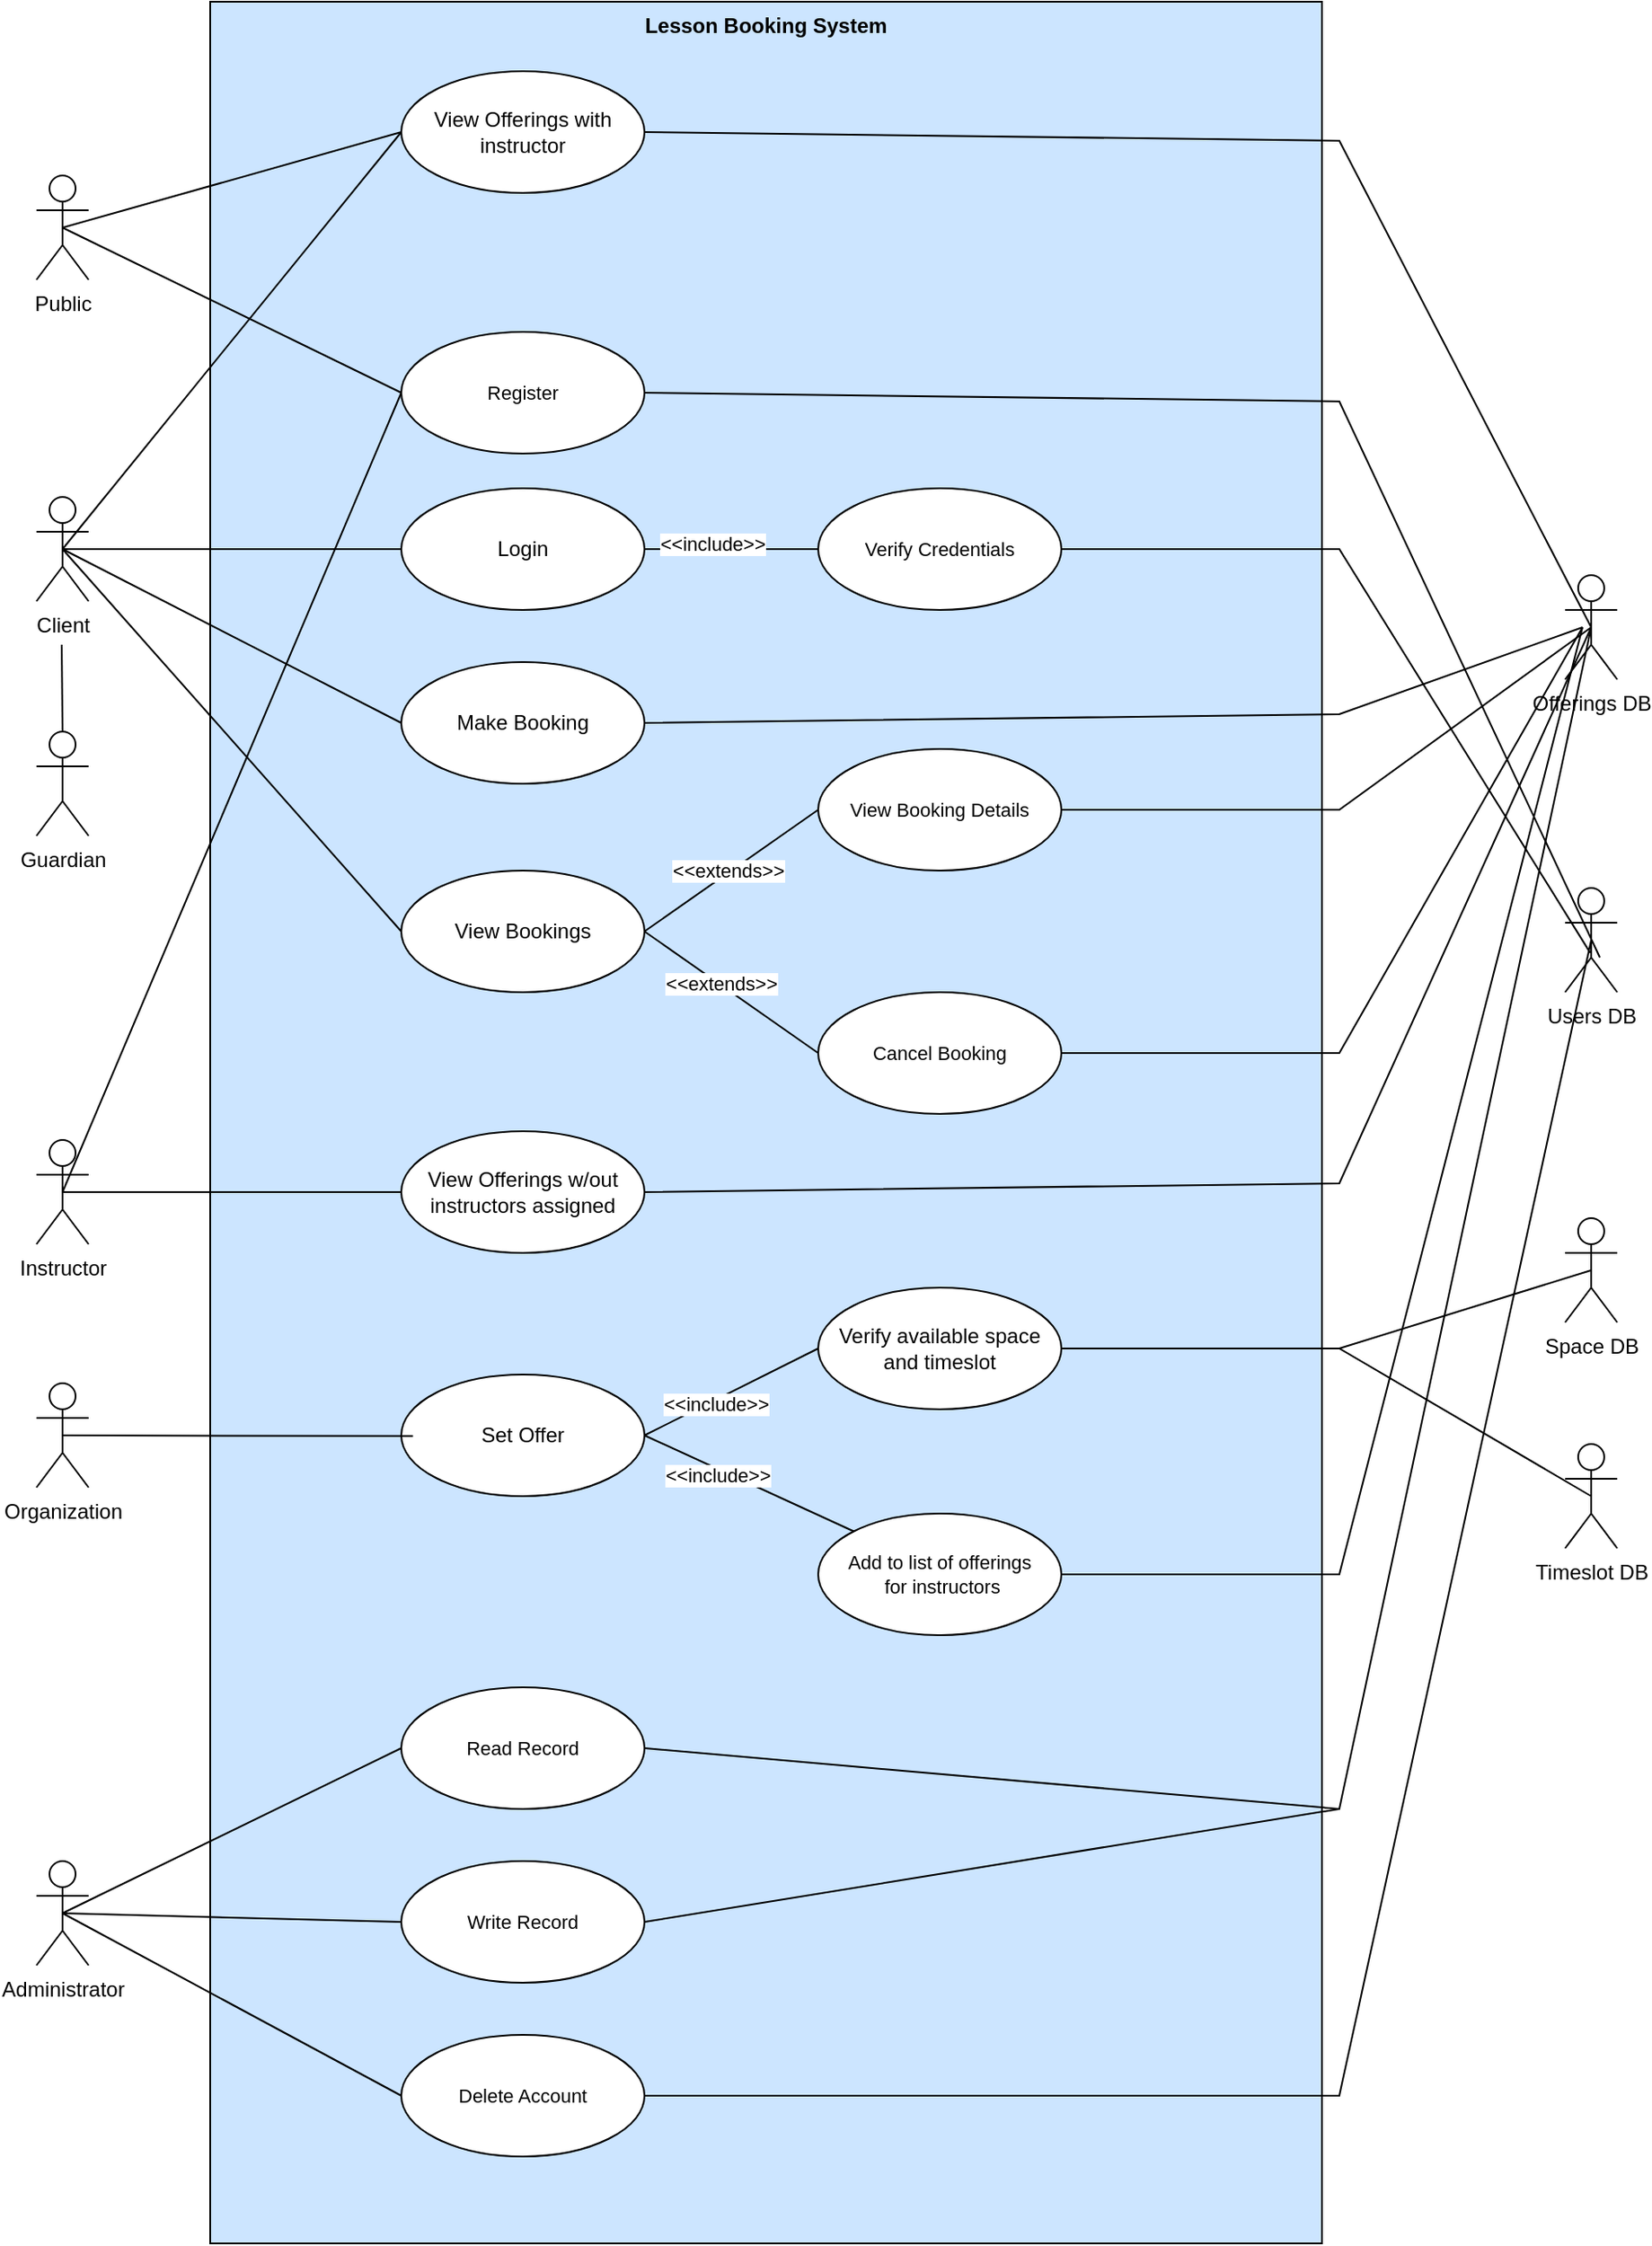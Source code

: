 <mxfile version="24.7.17">
  <diagram name="Page-1" id="xua-277b1mrQftys2hNf">
    <mxGraphModel dx="2520" dy="1522" grid="1" gridSize="10" guides="1" tooltips="1" connect="1" arrows="1" fold="1" page="1" pageScale="1" pageWidth="850" pageHeight="1100" math="0" shadow="0">
      <root>
        <mxCell id="0" />
        <mxCell id="1" parent="0" />
        <mxCell id="_h28uudLg6-hIbI_Wmnv-2" value="Public" style="shape=umlActor;html=1;verticalLabelPosition=bottom;verticalAlign=top;align=center;" vertex="1" parent="1">
          <mxGeometry x="110" y="410" width="30" height="60" as="geometry" />
        </mxCell>
        <mxCell id="_h28uudLg6-hIbI_Wmnv-3" value="Lesson Booking System" style="shape=rect;html=1;verticalAlign=top;fontStyle=1;whiteSpace=wrap;align=center;fillColor=#CCE5FF;" vertex="1" parent="1">
          <mxGeometry x="210" y="310" width="640" height="1290" as="geometry" />
        </mxCell>
        <mxCell id="_h28uudLg6-hIbI_Wmnv-27" style="edgeStyle=none;shape=connector;rounded=0;orthogonalLoop=1;jettySize=auto;html=1;exitX=0.5;exitY=0.5;exitDx=0;exitDy=0;exitPerimeter=0;entryX=0;entryY=0.5;entryDx=0;entryDy=0;strokeColor=default;align=center;verticalAlign=middle;fontFamily=Helvetica;fontSize=11;fontColor=default;labelBackgroundColor=default;endArrow=none;" edge="1" parent="1" source="_h28uudLg6-hIbI_Wmnv-4" target="_h28uudLg6-hIbI_Wmnv-24">
          <mxGeometry relative="1" as="geometry" />
        </mxCell>
        <mxCell id="_h28uudLg6-hIbI_Wmnv-31" style="edgeStyle=none;shape=connector;rounded=0;orthogonalLoop=1;jettySize=auto;html=1;exitX=0.5;exitY=0.5;exitDx=0;exitDy=0;exitPerimeter=0;entryX=0;entryY=0.5;entryDx=0;entryDy=0;strokeColor=default;align=center;verticalAlign=middle;fontFamily=Helvetica;fontSize=11;fontColor=default;labelBackgroundColor=default;endArrow=none;" edge="1" parent="1" source="_h28uudLg6-hIbI_Wmnv-4" target="_h28uudLg6-hIbI_Wmnv-16">
          <mxGeometry relative="1" as="geometry" />
        </mxCell>
        <mxCell id="_h28uudLg6-hIbI_Wmnv-45" style="edgeStyle=none;shape=connector;rounded=0;orthogonalLoop=1;jettySize=auto;html=1;exitX=0.5;exitY=0.5;exitDx=0;exitDy=0;exitPerimeter=0;entryX=0;entryY=0.5;entryDx=0;entryDy=0;strokeColor=default;align=center;verticalAlign=middle;fontFamily=Helvetica;fontSize=11;fontColor=default;labelBackgroundColor=default;endArrow=none;" edge="1" parent="1" source="_h28uudLg6-hIbI_Wmnv-4" target="_h28uudLg6-hIbI_Wmnv-22">
          <mxGeometry relative="1" as="geometry" />
        </mxCell>
        <mxCell id="_h28uudLg6-hIbI_Wmnv-4" value="Client" style="shape=umlActor;html=1;verticalLabelPosition=bottom;verticalAlign=top;align=center;" vertex="1" parent="1">
          <mxGeometry x="110" y="595" width="30" height="60" as="geometry" />
        </mxCell>
        <mxCell id="_h28uudLg6-hIbI_Wmnv-56" style="edgeStyle=none;shape=connector;rounded=0;orthogonalLoop=1;jettySize=auto;html=1;exitX=0.5;exitY=0;exitDx=0;exitDy=0;exitPerimeter=0;strokeColor=default;align=center;verticalAlign=middle;fontFamily=Helvetica;fontSize=11;fontColor=default;labelBackgroundColor=default;endArrow=none;" edge="1" parent="1" source="_h28uudLg6-hIbI_Wmnv-5">
          <mxGeometry relative="1" as="geometry">
            <mxPoint x="124.529" y="680.0" as="targetPoint" />
          </mxGeometry>
        </mxCell>
        <mxCell id="_h28uudLg6-hIbI_Wmnv-5" value="Guardian" style="shape=umlActor;html=1;verticalLabelPosition=bottom;verticalAlign=top;align=center;" vertex="1" parent="1">
          <mxGeometry x="110" y="730" width="30" height="60" as="geometry" />
        </mxCell>
        <mxCell id="_h28uudLg6-hIbI_Wmnv-28" style="edgeStyle=none;shape=connector;rounded=0;orthogonalLoop=1;jettySize=auto;html=1;exitX=0.5;exitY=0.5;exitDx=0;exitDy=0;exitPerimeter=0;entryX=0;entryY=0.5;entryDx=0;entryDy=0;strokeColor=default;align=center;verticalAlign=middle;fontFamily=Helvetica;fontSize=11;fontColor=default;labelBackgroundColor=default;endArrow=none;" edge="1" parent="1" source="_h28uudLg6-hIbI_Wmnv-11" target="_h28uudLg6-hIbI_Wmnv-23">
          <mxGeometry relative="1" as="geometry" />
        </mxCell>
        <mxCell id="_h28uudLg6-hIbI_Wmnv-55" style="edgeStyle=none;shape=connector;rounded=0;orthogonalLoop=1;jettySize=auto;html=1;exitX=0.5;exitY=0.5;exitDx=0;exitDy=0;exitPerimeter=0;entryX=0;entryY=0.5;entryDx=0;entryDy=0;strokeColor=default;align=center;verticalAlign=middle;fontFamily=Helvetica;fontSize=11;fontColor=default;labelBackgroundColor=default;endArrow=none;" edge="1" parent="1" source="_h28uudLg6-hIbI_Wmnv-11" target="_h28uudLg6-hIbI_Wmnv-53">
          <mxGeometry relative="1" as="geometry" />
        </mxCell>
        <mxCell id="_h28uudLg6-hIbI_Wmnv-11" value="Instructor" style="shape=umlActor;verticalLabelPosition=bottom;verticalAlign=top;html=1;outlineConnect=0;" vertex="1" parent="1">
          <mxGeometry x="110" y="965" width="30" height="60" as="geometry" />
        </mxCell>
        <mxCell id="_h28uudLg6-hIbI_Wmnv-12" value="Organization" style="shape=umlActor;verticalLabelPosition=bottom;verticalAlign=top;html=1;outlineConnect=0;" vertex="1" parent="1">
          <mxGeometry x="110" y="1105" width="30" height="60" as="geometry" />
        </mxCell>
        <mxCell id="_h28uudLg6-hIbI_Wmnv-50" style="edgeStyle=none;shape=connector;rounded=0;orthogonalLoop=1;jettySize=auto;html=1;exitX=0.5;exitY=0.5;exitDx=0;exitDy=0;exitPerimeter=0;entryX=0;entryY=0.5;entryDx=0;entryDy=0;strokeColor=default;align=center;verticalAlign=middle;fontFamily=Helvetica;fontSize=11;fontColor=default;labelBackgroundColor=default;endArrow=none;" edge="1" parent="1" source="_h28uudLg6-hIbI_Wmnv-15" target="_h28uudLg6-hIbI_Wmnv-47">
          <mxGeometry relative="1" as="geometry" />
        </mxCell>
        <mxCell id="_h28uudLg6-hIbI_Wmnv-51" style="edgeStyle=none;shape=connector;rounded=0;orthogonalLoop=1;jettySize=auto;html=1;exitX=0.5;exitY=0.5;exitDx=0;exitDy=0;exitPerimeter=0;entryX=0;entryY=0.5;entryDx=0;entryDy=0;strokeColor=default;align=center;verticalAlign=middle;fontFamily=Helvetica;fontSize=11;fontColor=default;labelBackgroundColor=default;endArrow=none;" edge="1" parent="1" source="_h28uudLg6-hIbI_Wmnv-15" target="_h28uudLg6-hIbI_Wmnv-48">
          <mxGeometry relative="1" as="geometry" />
        </mxCell>
        <mxCell id="_h28uudLg6-hIbI_Wmnv-52" style="edgeStyle=none;shape=connector;rounded=0;orthogonalLoop=1;jettySize=auto;html=1;exitX=0.5;exitY=0.5;exitDx=0;exitDy=0;exitPerimeter=0;entryX=0;entryY=0.5;entryDx=0;entryDy=0;strokeColor=default;align=center;verticalAlign=middle;fontFamily=Helvetica;fontSize=11;fontColor=default;labelBackgroundColor=default;endArrow=none;" edge="1" parent="1" source="_h28uudLg6-hIbI_Wmnv-15" target="_h28uudLg6-hIbI_Wmnv-49">
          <mxGeometry relative="1" as="geometry" />
        </mxCell>
        <mxCell id="_h28uudLg6-hIbI_Wmnv-15" value="Administrator" style="shape=umlActor;html=1;verticalLabelPosition=bottom;verticalAlign=top;align=center;" vertex="1" parent="1">
          <mxGeometry x="110" y="1380" width="30" height="60" as="geometry" />
        </mxCell>
        <mxCell id="_h28uudLg6-hIbI_Wmnv-33" style="edgeStyle=none;shape=connector;rounded=0;orthogonalLoop=1;jettySize=auto;html=1;entryX=0;entryY=0.5;entryDx=0;entryDy=0;strokeColor=default;align=center;verticalAlign=middle;fontFamily=Helvetica;fontSize=11;fontColor=default;labelBackgroundColor=default;endArrow=none;exitX=1;exitY=0.5;exitDx=0;exitDy=0;" edge="1" parent="1" source="_h28uudLg6-hIbI_Wmnv-17" target="_h28uudLg6-hIbI_Wmnv-32">
          <mxGeometry relative="1" as="geometry" />
        </mxCell>
        <mxCell id="_h28uudLg6-hIbI_Wmnv-34" value="&amp;lt;&amp;lt;include&amp;gt;&amp;gt;" style="edgeLabel;html=1;align=center;verticalAlign=middle;resizable=0;points=[];fontFamily=Helvetica;fontSize=11;fontColor=default;labelBackgroundColor=default;" vertex="1" connectable="0" parent="_h28uudLg6-hIbI_Wmnv-33">
          <mxGeometry x="-0.228" y="3" relative="1" as="geometry">
            <mxPoint as="offset" />
          </mxGeometry>
        </mxCell>
        <mxCell id="_h28uudLg6-hIbI_Wmnv-16" value="View Offerings with instructor" style="ellipse;whiteSpace=wrap;html=1;" vertex="1" parent="1">
          <mxGeometry x="320" y="350" width="140" height="70" as="geometry" />
        </mxCell>
        <mxCell id="_h28uudLg6-hIbI_Wmnv-17" value="Login" style="ellipse;whiteSpace=wrap;html=1;" vertex="1" parent="1">
          <mxGeometry x="320" y="590" width="140" height="70" as="geometry" />
        </mxCell>
        <mxCell id="_h28uudLg6-hIbI_Wmnv-37" style="edgeStyle=none;shape=connector;rounded=0;orthogonalLoop=1;jettySize=auto;html=1;exitX=1;exitY=0.5;exitDx=0;exitDy=0;entryX=0;entryY=0;entryDx=0;entryDy=0;strokeColor=default;align=center;verticalAlign=middle;fontFamily=Helvetica;fontSize=11;fontColor=default;labelBackgroundColor=default;endArrow=none;" edge="1" parent="1" source="_h28uudLg6-hIbI_Wmnv-18" target="_h28uudLg6-hIbI_Wmnv-36">
          <mxGeometry relative="1" as="geometry" />
        </mxCell>
        <mxCell id="_h28uudLg6-hIbI_Wmnv-38" value="&amp;lt;&amp;lt;include&amp;gt;&amp;gt;" style="edgeLabel;html=1;align=center;verticalAlign=middle;resizable=0;points=[];fontFamily=Helvetica;fontSize=11;fontColor=default;labelBackgroundColor=default;" vertex="1" connectable="0" parent="_h28uudLg6-hIbI_Wmnv-37">
          <mxGeometry x="-0.28" y="-3" relative="1" as="geometry">
            <mxPoint as="offset" />
          </mxGeometry>
        </mxCell>
        <mxCell id="_h28uudLg6-hIbI_Wmnv-18" value="Set Offer" style="ellipse;whiteSpace=wrap;html=1;" vertex="1" parent="1">
          <mxGeometry x="320" y="1100" width="140" height="70" as="geometry" />
        </mxCell>
        <mxCell id="_h28uudLg6-hIbI_Wmnv-19" value="Verify available space and timeslot" style="ellipse;whiteSpace=wrap;html=1;" vertex="1" parent="1">
          <mxGeometry x="560" y="1050" width="140" height="70" as="geometry" />
        </mxCell>
        <mxCell id="_h28uudLg6-hIbI_Wmnv-21" value="" style="edgeStyle=none;html=1;endArrow=none;verticalAlign=bottom;rounded=0;entryX=0;entryY=0.5;entryDx=0;entryDy=0;exitX=1;exitY=0.5;exitDx=0;exitDy=0;" edge="1" parent="1" source="_h28uudLg6-hIbI_Wmnv-18" target="_h28uudLg6-hIbI_Wmnv-19">
          <mxGeometry width="160" relative="1" as="geometry">
            <mxPoint x="450" y="1130" as="sourcePoint" />
            <mxPoint x="610" y="1130" as="targetPoint" />
          </mxGeometry>
        </mxCell>
        <mxCell id="_h28uudLg6-hIbI_Wmnv-35" value="&amp;lt;&amp;lt;include&amp;gt;&amp;gt;" style="edgeLabel;html=1;align=center;verticalAlign=middle;resizable=0;points=[];fontFamily=Helvetica;fontSize=11;fontColor=default;labelBackgroundColor=default;" vertex="1" connectable="0" parent="_h28uudLg6-hIbI_Wmnv-21">
          <mxGeometry x="-0.21" y="-2" relative="1" as="geometry">
            <mxPoint x="1" as="offset" />
          </mxGeometry>
        </mxCell>
        <mxCell id="_h28uudLg6-hIbI_Wmnv-41" style="edgeStyle=none;shape=connector;rounded=0;orthogonalLoop=1;jettySize=auto;html=1;exitX=1;exitY=0.5;exitDx=0;exitDy=0;entryX=0;entryY=0.5;entryDx=0;entryDy=0;strokeColor=default;align=center;verticalAlign=middle;fontFamily=Helvetica;fontSize=11;fontColor=default;labelBackgroundColor=default;endArrow=none;" edge="1" parent="1" source="_h28uudLg6-hIbI_Wmnv-22" target="_h28uudLg6-hIbI_Wmnv-39">
          <mxGeometry relative="1" as="geometry" />
        </mxCell>
        <mxCell id="_h28uudLg6-hIbI_Wmnv-43" value="&amp;lt;&amp;lt;extends&amp;gt;&amp;gt;" style="edgeLabel;html=1;align=center;verticalAlign=middle;resizable=0;points=[];fontFamily=Helvetica;fontSize=11;fontColor=default;labelBackgroundColor=default;" vertex="1" connectable="0" parent="_h28uudLg6-hIbI_Wmnv-41">
          <mxGeometry x="-0.027" y="1" relative="1" as="geometry">
            <mxPoint as="offset" />
          </mxGeometry>
        </mxCell>
        <mxCell id="_h28uudLg6-hIbI_Wmnv-42" style="edgeStyle=none;shape=connector;rounded=0;orthogonalLoop=1;jettySize=auto;html=1;exitX=1;exitY=0.5;exitDx=0;exitDy=0;entryX=0;entryY=0.5;entryDx=0;entryDy=0;strokeColor=default;align=center;verticalAlign=middle;fontFamily=Helvetica;fontSize=11;fontColor=default;labelBackgroundColor=default;endArrow=none;" edge="1" parent="1" source="_h28uudLg6-hIbI_Wmnv-22" target="_h28uudLg6-hIbI_Wmnv-40">
          <mxGeometry relative="1" as="geometry" />
        </mxCell>
        <mxCell id="_h28uudLg6-hIbI_Wmnv-44" value="&amp;lt;&amp;lt;extends&amp;gt;&amp;gt;" style="edgeLabel;html=1;align=center;verticalAlign=middle;resizable=0;points=[];fontFamily=Helvetica;fontSize=11;fontColor=default;labelBackgroundColor=default;" vertex="1" connectable="0" parent="_h28uudLg6-hIbI_Wmnv-42">
          <mxGeometry x="-0.136" y="1" relative="1" as="geometry">
            <mxPoint as="offset" />
          </mxGeometry>
        </mxCell>
        <mxCell id="_h28uudLg6-hIbI_Wmnv-22" value="View Bookings" style="ellipse;whiteSpace=wrap;html=1;" vertex="1" parent="1">
          <mxGeometry x="320" y="810" width="140" height="70" as="geometry" />
        </mxCell>
        <mxCell id="_h28uudLg6-hIbI_Wmnv-23" value="View Offerings w/out instructors assigned" style="ellipse;whiteSpace=wrap;html=1;" vertex="1" parent="1">
          <mxGeometry x="320" y="960" width="140" height="70" as="geometry" />
        </mxCell>
        <mxCell id="_h28uudLg6-hIbI_Wmnv-80" style="edgeStyle=none;shape=connector;rounded=0;orthogonalLoop=1;jettySize=auto;html=1;exitX=1;exitY=0.5;exitDx=0;exitDy=0;strokeColor=default;align=center;verticalAlign=middle;fontFamily=Helvetica;fontSize=11;fontColor=default;labelBackgroundColor=default;endArrow=none;" edge="1" parent="1" source="_h28uudLg6-hIbI_Wmnv-24">
          <mxGeometry relative="1" as="geometry">
            <mxPoint x="1000" y="670" as="targetPoint" />
            <Array as="points">
              <mxPoint x="860" y="720" />
            </Array>
          </mxGeometry>
        </mxCell>
        <mxCell id="_h28uudLg6-hIbI_Wmnv-24" value="Make Booking" style="ellipse;whiteSpace=wrap;html=1;" vertex="1" parent="1">
          <mxGeometry x="320" y="690" width="140" height="70" as="geometry" />
        </mxCell>
        <mxCell id="_h28uudLg6-hIbI_Wmnv-26" value="" style="endArrow=none;html=1;rounded=0;exitX=0.5;exitY=0.5;exitDx=0;exitDy=0;exitPerimeter=0;entryX=0;entryY=0.5;entryDx=0;entryDy=0;" edge="1" parent="1" source="_h28uudLg6-hIbI_Wmnv-4" target="_h28uudLg6-hIbI_Wmnv-17">
          <mxGeometry width="50" height="50" relative="1" as="geometry">
            <mxPoint x="220" y="620" as="sourcePoint" />
            <mxPoint x="270" y="570" as="targetPoint" />
          </mxGeometry>
        </mxCell>
        <mxCell id="_h28uudLg6-hIbI_Wmnv-29" style="edgeStyle=none;shape=connector;rounded=0;orthogonalLoop=1;jettySize=auto;html=1;exitX=0.5;exitY=0.5;exitDx=0;exitDy=0;exitPerimeter=0;entryX=0.048;entryY=0.506;entryDx=0;entryDy=0;entryPerimeter=0;strokeColor=default;align=center;verticalAlign=middle;fontFamily=Helvetica;fontSize=11;fontColor=default;labelBackgroundColor=default;endArrow=none;" edge="1" parent="1" source="_h28uudLg6-hIbI_Wmnv-12" target="_h28uudLg6-hIbI_Wmnv-18">
          <mxGeometry relative="1" as="geometry" />
        </mxCell>
        <mxCell id="_h28uudLg6-hIbI_Wmnv-30" style="edgeStyle=none;shape=connector;rounded=0;orthogonalLoop=1;jettySize=auto;html=1;exitX=0.5;exitY=0.5;exitDx=0;exitDy=0;exitPerimeter=0;entryX=0;entryY=0.5;entryDx=0;entryDy=0;strokeColor=default;align=center;verticalAlign=middle;fontFamily=Helvetica;fontSize=11;fontColor=default;labelBackgroundColor=default;endArrow=none;" edge="1" parent="1" source="_h28uudLg6-hIbI_Wmnv-2" target="_h28uudLg6-hIbI_Wmnv-16">
          <mxGeometry relative="1" as="geometry" />
        </mxCell>
        <mxCell id="_h28uudLg6-hIbI_Wmnv-32" value="Verify Credentials" style="ellipse;whiteSpace=wrap;html=1;fontFamily=Helvetica;fontSize=11;fontColor=default;labelBackgroundColor=default;" vertex="1" parent="1">
          <mxGeometry x="560" y="590" width="140" height="70" as="geometry" />
        </mxCell>
        <mxCell id="_h28uudLg6-hIbI_Wmnv-79" style="edgeStyle=none;shape=connector;rounded=0;orthogonalLoop=1;jettySize=auto;html=1;exitX=1;exitY=0.5;exitDx=0;exitDy=0;strokeColor=default;align=center;verticalAlign=middle;fontFamily=Helvetica;fontSize=11;fontColor=default;labelBackgroundColor=default;endArrow=none;" edge="1" parent="1" source="_h28uudLg6-hIbI_Wmnv-36">
          <mxGeometry relative="1" as="geometry">
            <mxPoint x="1000" y="670" as="targetPoint" />
            <Array as="points">
              <mxPoint x="860" y="1215" />
            </Array>
          </mxGeometry>
        </mxCell>
        <mxCell id="_h28uudLg6-hIbI_Wmnv-36" value="Add to list of offerings&lt;div&gt;&amp;nbsp;for instructors&lt;/div&gt;" style="ellipse;whiteSpace=wrap;html=1;fontFamily=Helvetica;fontSize=11;fontColor=default;labelBackgroundColor=default;" vertex="1" parent="1">
          <mxGeometry x="560" y="1180" width="140" height="70" as="geometry" />
        </mxCell>
        <mxCell id="_h28uudLg6-hIbI_Wmnv-39" value="View Booking Details" style="ellipse;whiteSpace=wrap;html=1;fontFamily=Helvetica;fontSize=11;fontColor=default;labelBackgroundColor=default;" vertex="1" parent="1">
          <mxGeometry x="560" y="740" width="140" height="70" as="geometry" />
        </mxCell>
        <mxCell id="_h28uudLg6-hIbI_Wmnv-78" style="edgeStyle=none;shape=connector;rounded=0;orthogonalLoop=1;jettySize=auto;html=1;exitX=1;exitY=0.5;exitDx=0;exitDy=0;strokeColor=default;align=center;verticalAlign=middle;fontFamily=Helvetica;fontSize=11;fontColor=default;labelBackgroundColor=default;endArrow=none;" edge="1" parent="1" source="_h28uudLg6-hIbI_Wmnv-40">
          <mxGeometry relative="1" as="geometry">
            <mxPoint x="1000" y="670" as="targetPoint" />
            <Array as="points">
              <mxPoint x="860" y="915" />
            </Array>
          </mxGeometry>
        </mxCell>
        <mxCell id="_h28uudLg6-hIbI_Wmnv-40" value="Cancel Booking" style="ellipse;whiteSpace=wrap;html=1;fontFamily=Helvetica;fontSize=11;fontColor=default;labelBackgroundColor=default;" vertex="1" parent="1">
          <mxGeometry x="560" y="880" width="140" height="70" as="geometry" />
        </mxCell>
        <mxCell id="_h28uudLg6-hIbI_Wmnv-47" value="Read Record" style="ellipse;whiteSpace=wrap;html=1;fontFamily=Helvetica;fontSize=11;fontColor=default;labelBackgroundColor=default;" vertex="1" parent="1">
          <mxGeometry x="320" y="1280" width="140" height="70" as="geometry" />
        </mxCell>
        <mxCell id="_h28uudLg6-hIbI_Wmnv-75" style="edgeStyle=none;shape=connector;rounded=0;orthogonalLoop=1;jettySize=auto;html=1;exitX=1;exitY=0.5;exitDx=0;exitDy=0;strokeColor=default;align=center;verticalAlign=middle;fontFamily=Helvetica;fontSize=11;fontColor=default;labelBackgroundColor=default;endArrow=none;" edge="1" parent="1" source="_h28uudLg6-hIbI_Wmnv-48">
          <mxGeometry relative="1" as="geometry">
            <mxPoint x="860" y="1350" as="targetPoint" />
          </mxGeometry>
        </mxCell>
        <mxCell id="_h28uudLg6-hIbI_Wmnv-48" value="Write Record" style="ellipse;whiteSpace=wrap;html=1;fontFamily=Helvetica;fontSize=11;fontColor=default;labelBackgroundColor=default;" vertex="1" parent="1">
          <mxGeometry x="320" y="1380" width="140" height="70" as="geometry" />
        </mxCell>
        <mxCell id="_h28uudLg6-hIbI_Wmnv-49" value="Delete Account" style="ellipse;whiteSpace=wrap;html=1;fontFamily=Helvetica;fontSize=11;fontColor=default;labelBackgroundColor=default;" vertex="1" parent="1">
          <mxGeometry x="320" y="1480" width="140" height="70" as="geometry" />
        </mxCell>
        <mxCell id="_h28uudLg6-hIbI_Wmnv-82" style="edgeStyle=none;shape=connector;rounded=0;orthogonalLoop=1;jettySize=auto;html=1;exitX=1;exitY=0.5;exitDx=0;exitDy=0;strokeColor=default;align=center;verticalAlign=middle;fontFamily=Helvetica;fontSize=11;fontColor=default;labelBackgroundColor=default;endArrow=none;" edge="1" parent="1" source="_h28uudLg6-hIbI_Wmnv-53">
          <mxGeometry relative="1" as="geometry">
            <mxPoint x="1010" y="860.0" as="targetPoint" />
            <Array as="points">
              <mxPoint x="860" y="540" />
            </Array>
          </mxGeometry>
        </mxCell>
        <mxCell id="_h28uudLg6-hIbI_Wmnv-53" value="Register" style="ellipse;whiteSpace=wrap;html=1;fontFamily=Helvetica;fontSize=11;fontColor=default;labelBackgroundColor=default;" vertex="1" parent="1">
          <mxGeometry x="320" y="500" width="140" height="70" as="geometry" />
        </mxCell>
        <mxCell id="_h28uudLg6-hIbI_Wmnv-54" style="edgeStyle=none;shape=connector;rounded=0;orthogonalLoop=1;jettySize=auto;html=1;exitX=0.5;exitY=0.5;exitDx=0;exitDy=0;exitPerimeter=0;entryX=0;entryY=0.5;entryDx=0;entryDy=0;strokeColor=default;align=center;verticalAlign=middle;fontFamily=Helvetica;fontSize=11;fontColor=default;labelBackgroundColor=default;endArrow=none;" edge="1" parent="1" source="_h28uudLg6-hIbI_Wmnv-2" target="_h28uudLg6-hIbI_Wmnv-53">
          <mxGeometry relative="1" as="geometry" />
        </mxCell>
        <mxCell id="_h28uudLg6-hIbI_Wmnv-76" style="edgeStyle=none;shape=connector;rounded=0;orthogonalLoop=1;jettySize=auto;html=1;exitX=0.5;exitY=0.5;exitDx=0;exitDy=0;exitPerimeter=0;entryX=1;entryY=0.5;entryDx=0;entryDy=0;strokeColor=default;align=center;verticalAlign=middle;fontFamily=Helvetica;fontSize=11;fontColor=default;labelBackgroundColor=default;endArrow=none;" edge="1" parent="1" source="_h28uudLg6-hIbI_Wmnv-67" target="_h28uudLg6-hIbI_Wmnv-16">
          <mxGeometry relative="1" as="geometry">
            <Array as="points">
              <mxPoint x="860" y="390" />
            </Array>
          </mxGeometry>
        </mxCell>
        <mxCell id="_h28uudLg6-hIbI_Wmnv-67" value="Offerings DB" style="shape=umlActor;html=1;verticalLabelPosition=bottom;verticalAlign=top;align=center;" vertex="1" parent="1">
          <mxGeometry x="990" y="640" width="30" height="60" as="geometry" />
        </mxCell>
        <mxCell id="_h28uudLg6-hIbI_Wmnv-68" value="Space DB" style="shape=umlActor;html=1;verticalLabelPosition=bottom;verticalAlign=top;align=center;" vertex="1" parent="1">
          <mxGeometry x="990" y="1010" width="30" height="60" as="geometry" />
        </mxCell>
        <mxCell id="_h28uudLg6-hIbI_Wmnv-69" value="Timeslot DB" style="shape=umlActor;html=1;verticalLabelPosition=bottom;verticalAlign=top;align=center;" vertex="1" parent="1">
          <mxGeometry x="990" y="1140" width="30" height="60" as="geometry" />
        </mxCell>
        <mxCell id="_h28uudLg6-hIbI_Wmnv-70" value="Users DB" style="shape=umlActor;html=1;verticalLabelPosition=bottom;verticalAlign=top;align=center;" vertex="1" parent="1">
          <mxGeometry x="990" y="820" width="30" height="60" as="geometry" />
        </mxCell>
        <mxCell id="_h28uudLg6-hIbI_Wmnv-71" style="edgeStyle=none;shape=connector;rounded=0;orthogonalLoop=1;jettySize=auto;html=1;exitX=1;exitY=0.5;exitDx=0;exitDy=0;entryX=0.481;entryY=0.622;entryDx=0;entryDy=0;entryPerimeter=0;strokeColor=default;align=center;verticalAlign=middle;fontFamily=Helvetica;fontSize=11;fontColor=default;labelBackgroundColor=default;endArrow=none;" edge="1" parent="1" source="_h28uudLg6-hIbI_Wmnv-32" target="_h28uudLg6-hIbI_Wmnv-70">
          <mxGeometry relative="1" as="geometry">
            <Array as="points">
              <mxPoint x="860" y="625" />
            </Array>
          </mxGeometry>
        </mxCell>
        <mxCell id="_h28uudLg6-hIbI_Wmnv-72" style="edgeStyle=none;shape=connector;rounded=0;orthogonalLoop=1;jettySize=auto;html=1;exitX=1;exitY=0.5;exitDx=0;exitDy=0;entryX=0.5;entryY=0.5;entryDx=0;entryDy=0;entryPerimeter=0;strokeColor=default;align=center;verticalAlign=middle;fontFamily=Helvetica;fontSize=11;fontColor=default;labelBackgroundColor=default;endArrow=none;" edge="1" parent="1" source="_h28uudLg6-hIbI_Wmnv-49" target="_h28uudLg6-hIbI_Wmnv-70">
          <mxGeometry relative="1" as="geometry">
            <Array as="points">
              <mxPoint x="860" y="1515" />
            </Array>
          </mxGeometry>
        </mxCell>
        <mxCell id="_h28uudLg6-hIbI_Wmnv-74" style="edgeStyle=none;shape=connector;rounded=0;orthogonalLoop=1;jettySize=auto;html=1;exitX=1;exitY=0.5;exitDx=0;exitDy=0;entryX=0.5;entryY=0.5;entryDx=0;entryDy=0;entryPerimeter=0;strokeColor=default;align=center;verticalAlign=middle;fontFamily=Helvetica;fontSize=11;fontColor=default;labelBackgroundColor=default;endArrow=none;" edge="1" parent="1" source="_h28uudLg6-hIbI_Wmnv-47" target="_h28uudLg6-hIbI_Wmnv-67">
          <mxGeometry relative="1" as="geometry">
            <Array as="points">
              <mxPoint x="860" y="1350" />
            </Array>
          </mxGeometry>
        </mxCell>
        <mxCell id="_h28uudLg6-hIbI_Wmnv-77" style="edgeStyle=none;shape=connector;rounded=0;orthogonalLoop=1;jettySize=auto;html=1;exitX=1;exitY=0.5;exitDx=0;exitDy=0;entryX=0.5;entryY=0.5;entryDx=0;entryDy=0;entryPerimeter=0;strokeColor=default;align=center;verticalAlign=middle;fontFamily=Helvetica;fontSize=11;fontColor=default;labelBackgroundColor=default;endArrow=none;" edge="1" parent="1" source="_h28uudLg6-hIbI_Wmnv-39" target="_h28uudLg6-hIbI_Wmnv-67">
          <mxGeometry relative="1" as="geometry">
            <Array as="points">
              <mxPoint x="860" y="775" />
            </Array>
          </mxGeometry>
        </mxCell>
        <mxCell id="_h28uudLg6-hIbI_Wmnv-81" style="edgeStyle=none;shape=connector;rounded=0;orthogonalLoop=1;jettySize=auto;html=1;exitX=1;exitY=0.5;exitDx=0;exitDy=0;entryX=0.5;entryY=0.5;entryDx=0;entryDy=0;entryPerimeter=0;strokeColor=default;align=center;verticalAlign=middle;fontFamily=Helvetica;fontSize=11;fontColor=default;labelBackgroundColor=default;endArrow=none;" edge="1" parent="1" source="_h28uudLg6-hIbI_Wmnv-23" target="_h28uudLg6-hIbI_Wmnv-67">
          <mxGeometry relative="1" as="geometry">
            <Array as="points">
              <mxPoint x="860" y="990" />
            </Array>
          </mxGeometry>
        </mxCell>
        <mxCell id="_h28uudLg6-hIbI_Wmnv-83" style="edgeStyle=none;shape=connector;rounded=0;orthogonalLoop=1;jettySize=auto;html=1;exitX=1;exitY=0.5;exitDx=0;exitDy=0;entryX=0.5;entryY=0.5;entryDx=0;entryDy=0;entryPerimeter=0;strokeColor=default;align=center;verticalAlign=middle;fontFamily=Helvetica;fontSize=11;fontColor=default;labelBackgroundColor=default;endArrow=none;" edge="1" parent="1" source="_h28uudLg6-hIbI_Wmnv-19" target="_h28uudLg6-hIbI_Wmnv-68">
          <mxGeometry relative="1" as="geometry">
            <Array as="points">
              <mxPoint x="860" y="1085" />
            </Array>
          </mxGeometry>
        </mxCell>
        <mxCell id="_h28uudLg6-hIbI_Wmnv-84" style="edgeStyle=none;shape=connector;rounded=0;orthogonalLoop=1;jettySize=auto;html=1;exitX=1;exitY=0.5;exitDx=0;exitDy=0;entryX=0.5;entryY=0.5;entryDx=0;entryDy=0;entryPerimeter=0;strokeColor=default;align=center;verticalAlign=middle;fontFamily=Helvetica;fontSize=11;fontColor=default;labelBackgroundColor=default;endArrow=none;" edge="1" parent="1" source="_h28uudLg6-hIbI_Wmnv-19" target="_h28uudLg6-hIbI_Wmnv-69">
          <mxGeometry relative="1" as="geometry">
            <Array as="points">
              <mxPoint x="860" y="1085" />
            </Array>
          </mxGeometry>
        </mxCell>
      </root>
    </mxGraphModel>
  </diagram>
</mxfile>
